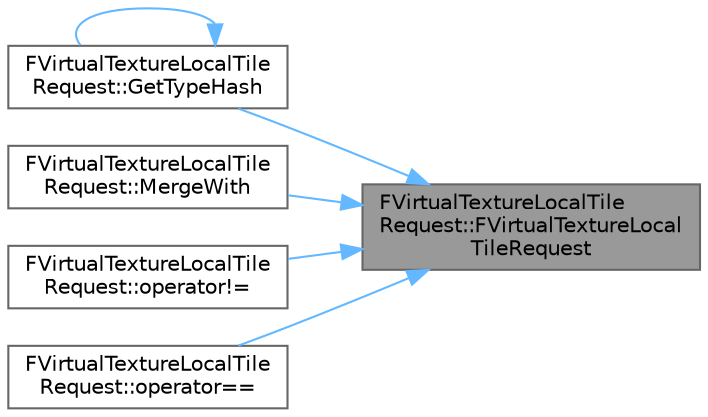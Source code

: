 digraph "FVirtualTextureLocalTileRequest::FVirtualTextureLocalTileRequest"
{
 // INTERACTIVE_SVG=YES
 // LATEX_PDF_SIZE
  bgcolor="transparent";
  edge [fontname=Helvetica,fontsize=10,labelfontname=Helvetica,labelfontsize=10];
  node [fontname=Helvetica,fontsize=10,shape=box,height=0.2,width=0.4];
  rankdir="RL";
  Node1 [id="Node000001",label="FVirtualTextureLocalTile\lRequest::FVirtualTextureLocal\lTileRequest",height=0.2,width=0.4,color="gray40", fillcolor="grey60", style="filled", fontcolor="black",tooltip=" "];
  Node1 -> Node2 [id="edge1_Node000001_Node000002",dir="back",color="steelblue1",style="solid",tooltip=" "];
  Node2 [id="Node000002",label="FVirtualTextureLocalTile\lRequest::GetTypeHash",height=0.2,width=0.4,color="grey40", fillcolor="white", style="filled",URL="$df/de0/unionFVirtualTextureLocalTileRequest.html#afcd3805f5175ebd075a76e4a72de912f",tooltip=" "];
  Node2 -> Node2 [id="edge2_Node000002_Node000002",dir="back",color="steelblue1",style="solid",tooltip=" "];
  Node1 -> Node3 [id="edge3_Node000001_Node000003",dir="back",color="steelblue1",style="solid",tooltip=" "];
  Node3 [id="Node000003",label="FVirtualTextureLocalTile\lRequest::MergeWith",height=0.2,width=0.4,color="grey40", fillcolor="white", style="filled",URL="$df/de0/unionFVirtualTextureLocalTileRequest.html#a90f5718b05bcfb2ff0b05dc2e24c6c82",tooltip=" "];
  Node1 -> Node4 [id="edge4_Node000001_Node000004",dir="back",color="steelblue1",style="solid",tooltip=" "];
  Node4 [id="Node000004",label="FVirtualTextureLocalTile\lRequest::operator!=",height=0.2,width=0.4,color="grey40", fillcolor="white", style="filled",URL="$df/de0/unionFVirtualTextureLocalTileRequest.html#ae51c9979ef2f2ae538d79b3dea9cd971",tooltip=" "];
  Node1 -> Node5 [id="edge5_Node000001_Node000005",dir="back",color="steelblue1",style="solid",tooltip=" "];
  Node5 [id="Node000005",label="FVirtualTextureLocalTile\lRequest::operator==",height=0.2,width=0.4,color="grey40", fillcolor="white", style="filled",URL="$df/de0/unionFVirtualTextureLocalTileRequest.html#a7b02c35da858240e35a6aafe989cf963",tooltip=" "];
}
